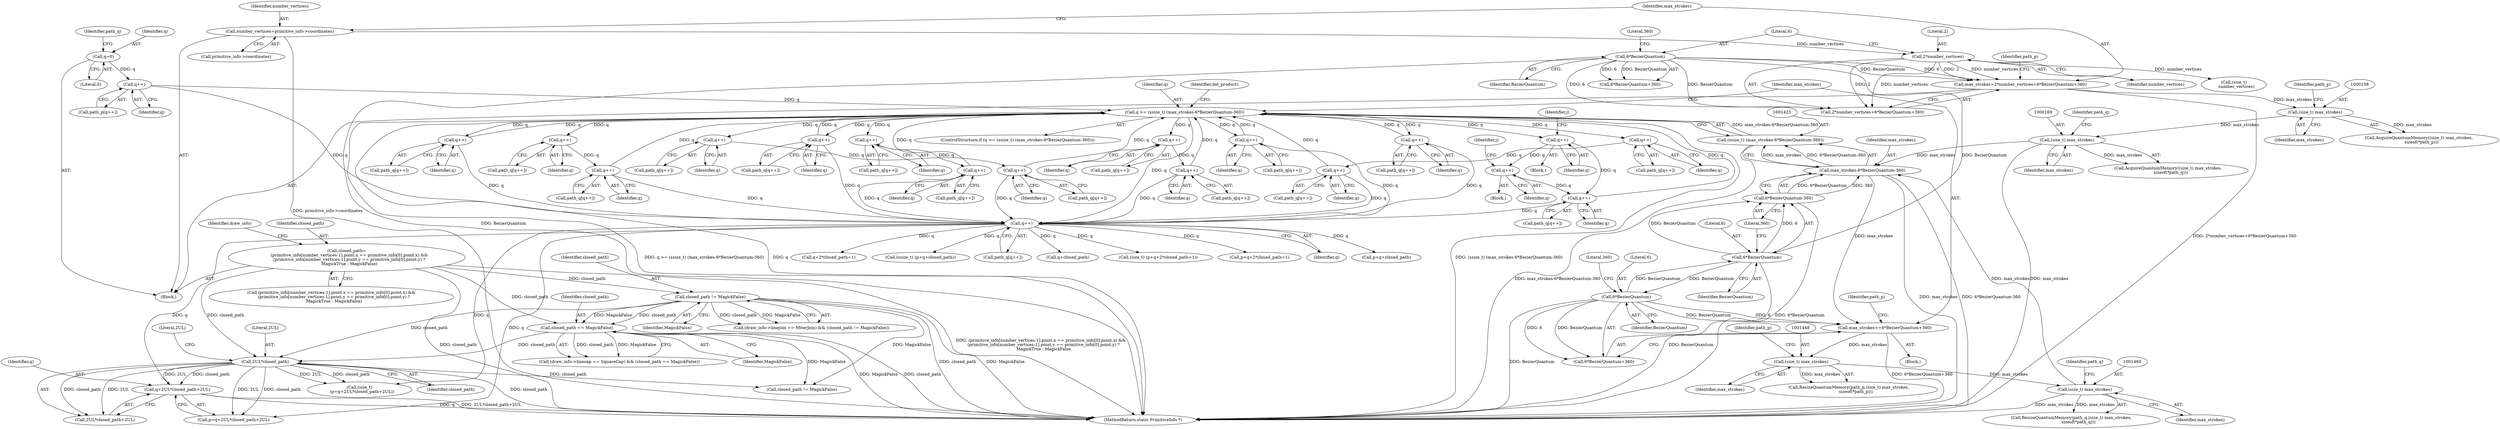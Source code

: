 digraph "1_ImageMagick_726812fa2fa7ce16bcf58f6e115f65427a1c0950_5@API" {
"1002574" [label="(Call,q+2UL*closed_path+2UL)"];
"1002560" [label="(Call,q++)"];
"1002105" [label="(Call,q++)"];
"1002097" [label="(Call,q++)"];
"1001422" [label="(Call,q >= (ssize_t) (max_strokes-6*BezierQuantum-360))"];
"1002170" [label="(Call,q++)"];
"1002196" [label="(Call,q++)"];
"1002188" [label="(Call,q++)"];
"1001697" [label="(Call,q++)"];
"1001689" [label="(Call,q++)"];
"1001999" [label="(Call,q++)"];
"1001915" [label="(Call,q++)"];
"1001994" [label="(Call,q++)"];
"1002276" [label="(Call,q++)"];
"1002294" [label="(Call,q++)"];
"1002286" [label="(Call,q++)"];
"1001527" [label="(Call,q++)"];
"1001519" [label="(Call,q++)"];
"1000806" [label="(Call,q++)"];
"1000792" [label="(Call,q=0)"];
"1001671" [label="(Call,q++)"];
"1002087" [label="(Call,q++)"];
"1001424" [label="(Call,(ssize_t) (max_strokes-6*BezierQuantum-360))"];
"1001426" [label="(Call,max_strokes-6*BezierQuantum-360)"];
"1001459" [label="(Call,(size_t) max_strokes)"];
"1001447" [label="(Call,(size_t) max_strokes)"];
"1001434" [label="(Call,max_strokes+=6*BezierQuantum+360)"];
"1001437" [label="(Call,6*BezierQuantum)"];
"1001429" [label="(Call,6*BezierQuantum)"];
"1000148" [label="(Call,6*BezierQuantum)"];
"1000168" [label="(Call,(size_t) max_strokes)"];
"1000157" [label="(Call,(size_t) max_strokes)"];
"1000141" [label="(Call,max_strokes=2*number_vertices+6*BezierQuantum+360)"];
"1000144" [label="(Call,2*number_vertices)"];
"1000136" [label="(Call,number_vertices=primitive_info->coordinates)"];
"1001428" [label="(Call,6*BezierQuantum-360)"];
"1002577" [label="(Call,2UL*closed_path)"];
"1000274" [label="(Call,closed_path != MagickFalse)"];
"1000221" [label="(Call,closed_path=\n    (primitive_info[number_vertices-1].point.x == primitive_info[0].point.x) &&\n    (primitive_info[number_vertices-1].point.y == primitive_info[0].point.y) ?\n    MagickTrue : MagickFalse)"];
"1000440" [label="(Call,closed_path == MagickFalse)"];
"1001431" [label="(Identifier,BezierQuantum)"];
"1001429" [label="(Call,6*BezierQuantum)"];
"1001452" [label="(Identifier,path_p)"];
"1001697" [label="(Call,q++)"];
"1001437" [label="(Call,6*BezierQuantum)"];
"1000146" [label="(Identifier,number_vertices)"];
"1000138" [label="(Call,primitive_info->coordinates)"];
"1000434" [label="(Call,(draw_info->linecap == SquareCap) && (closed_path == MagickFalse))"];
"1000792" [label="(Call,q=0)"];
"1000794" [label="(Literal,0)"];
"1000173" [label="(Identifier,path_q)"];
"1001994" [label="(Call,q++)"];
"1002295" [label="(Identifier,q)"];
"1001435" [label="(Identifier,max_strokes)"];
"1001464" [label="(Identifier,path_q)"];
"1002560" [label="(Call,q++)"];
"1002743" [label="(Call,p+q+2*closed_path+1)"];
"1000806" [label="(Call,q++)"];
"1000807" [label="(Identifier,q)"];
"1001997" [label="(Call,path_q[q++])"];
"1000797" [label="(Identifier,path_q)"];
"1000143" [label="(Call,2*number_vertices+6*BezierQuantum+360)"];
"1001428" [label="(Call,6*BezierQuantum-360)"];
"1001442" [label="(Identifier,path_p)"];
"1001447" [label="(Call,(size_t) max_strokes)"];
"1002095" [label="(Call,path_q[q++])"];
"1000151" [label="(Literal,360)"];
"1001424" [label="(Call,(ssize_t) (max_strokes-6*BezierQuantum-360))"];
"1001430" [label="(Literal,6)"];
"1002276" [label="(Call,q++)"];
"1002572" [label="(Call,p+q+2UL*closed_path+2UL)"];
"1001695" [label="(Call,path_q[q++])"];
"1001525" [label="(Call,path_q[q++])"];
"1002188" [label="(Call,q++)"];
"1002620" [label="(Call,closed_path != MagickFalse)"];
"1002000" [label="(Identifier,q)"];
"1000274" [label="(Call,closed_path != MagickFalse)"];
"1002561" [label="(Identifier,q)"];
"1001427" [label="(Identifier,max_strokes)"];
"1001671" [label="(Call,q++)"];
"1001687" [label="(Call,path_q[q++])"];
"1001995" [label="(Identifier,q)"];
"1000167" [label="(Call,AcquireQuantumMemory((size_t) max_strokes,\n    sizeof(*path_q)))"];
"1000136" [label="(Call,number_vertices=primitive_info->coordinates)"];
"1002189" [label="(Identifier,q)"];
"1002579" [label="(Identifier,closed_path)"];
"1001915" [label="(Call,q++)"];
"1001457" [label="(Call,ResizeQuantumMemory(path_q,(size_t) max_strokes,\n           sizeof(*path_q)))"];
"1001927" [label="(Identifier,j)"];
"1002087" [label="(Call,q++)"];
"1002772" [label="(MethodReturn,static PrimitiveInfo *)"];
"1001528" [label="(Identifier,q)"];
"1002649" [label="(Call,p+q+closed_path)"];
"1000440" [label="(Call,closed_path == MagickFalse)"];
"1000180" [label="(Call,(size_t)\n    number_vertices)"];
"1001517" [label="(Call,path_q[q++])"];
"1000142" [label="(Identifier,max_strokes)"];
"1000153" [label="(Identifier,path_p)"];
"1001423" [label="(Identifier,q)"];
"1001449" [label="(Identifier,max_strokes)"];
"1001720" [label="(Block,)"];
"1002287" [label="(Identifier,q)"];
"1000147" [label="(Call,6*BezierQuantum+360)"];
"1000141" [label="(Call,max_strokes=2*number_vertices+6*BezierQuantum+360)"];
"1002088" [label="(Identifier,q)"];
"1001669" [label="(Call,path_q[q++])"];
"1000148" [label="(Call,6*BezierQuantum)"];
"1001440" [label="(Literal,360)"];
"1000223" [label="(Call,(primitive_info[number_vertices-1].point.x == primitive_info[0].point.x) &&\n    (primitive_info[number_vertices-1].point.y == primitive_info[0].point.y) ?\n    MagickTrue : MagickFalse)"];
"1000170" [label="(Identifier,max_strokes)"];
"1002097" [label="(Call,q++)"];
"1000150" [label="(Identifier,BezierQuantum)"];
"1001672" [label="(Identifier,q)"];
"1000276" [label="(Identifier,MagickFalse)"];
"1001999" [label="(Call,q++)"];
"1002085" [label="(Call,path_q[q++])"];
"1002570" [label="(Call,(size_t)\n    (p+q+2UL*closed_path+2UL))"];
"1001698" [label="(Identifier,q)"];
"1001459" [label="(Call,(size_t) max_strokes)"];
"1002745" [label="(Call,q+2*closed_path+1)"];
"1000804" [label="(Call,path_p[q++])"];
"1001438" [label="(Literal,6)"];
"1002578" [label="(Literal,2UL)"];
"1001432" [label="(Literal,360)"];
"1002580" [label="(Literal,2UL)"];
"1001527" [label="(Call,q++)"];
"1001445" [label="(Call,ResizeQuantumMemory(path_p,(size_t) max_strokes,\n           sizeof(*path_p)))"];
"1001461" [label="(Identifier,max_strokes)"];
"1000156" [label="(Call,AcquireQuantumMemory((size_t) max_strokes,\n    sizeof(*path_p)))"];
"1002647" [label="(Call,(ssize_t) (p+q+closed_path))"];
"1001421" [label="(ControlStructure,if (q >= (ssize_t) (max_strokes-6*BezierQuantum-360)))"];
"1001489" [label="(Identifier,dot_product)"];
"1002168" [label="(Call,path_q[q++])"];
"1002577" [label="(Call,2UL*closed_path)"];
"1000221" [label="(Call,closed_path=\n    (primitive_info[number_vertices-1].point.x == primitive_info[0].point.x) &&\n    (primitive_info[number_vertices-1].point.y == primitive_info[0].point.y) ?\n    MagickTrue : MagickFalse)"];
"1002194" [label="(Call,path_q[q++])"];
"1002284" [label="(Call,path_q[q++])"];
"1002558" [label="(Call,path_q[q++])"];
"1002651" [label="(Call,q+closed_path)"];
"1002196" [label="(Call,q++)"];
"1001433" [label="(Block,)"];
"1000162" [label="(Identifier,path_p)"];
"1001426" [label="(Call,max_strokes-6*BezierQuantum-360)"];
"1001916" [label="(Identifier,q)"];
"1001689" [label="(Call,q++)"];
"1002170" [label="(Call,q++)"];
"1001919" [label="(Identifier,j)"];
"1001434" [label="(Call,max_strokes+=6*BezierQuantum+360)"];
"1000275" [label="(Identifier,closed_path)"];
"1002294" [label="(Call,q++)"];
"1001422" [label="(Call,q >= (ssize_t) (max_strokes-6*BezierQuantum-360))"];
"1002286" [label="(Call,q++)"];
"1001439" [label="(Identifier,BezierQuantum)"];
"1002106" [label="(Identifier,q)"];
"1002741" [label="(Call,(size_t) (p+q+2*closed_path+1))"];
"1001520" [label="(Identifier,q)"];
"1000442" [label="(Identifier,MagickFalse)"];
"1002274" [label="(Call,path_q[q++])"];
"1001436" [label="(Call,6*BezierQuantum+360)"];
"1001519" [label="(Call,q++)"];
"1002292" [label="(Call,path_q[q++])"];
"1000144" [label="(Call,2*number_vertices)"];
"1000137" [label="(Identifier,number_vertices)"];
"1000793" [label="(Identifier,q)"];
"1001690" [label="(Identifier,q)"];
"1002575" [label="(Identifier,q)"];
"1002186" [label="(Call,path_q[q++])"];
"1002105" [label="(Call,q++)"];
"1002574" [label="(Call,q+2UL*closed_path+2UL)"];
"1000222" [label="(Identifier,closed_path)"];
"1002277" [label="(Identifier,q)"];
"1000157" [label="(Call,(size_t) max_strokes)"];
"1000159" [label="(Identifier,max_strokes)"];
"1002171" [label="(Identifier,q)"];
"1002576" [label="(Call,2UL*closed_path+2UL)"];
"1002197" [label="(Identifier,q)"];
"1000149" [label="(Literal,6)"];
"1000168" [label="(Call,(size_t) max_strokes)"];
"1000268" [label="(Call,(draw_info->linejoin == MiterJoin) && (closed_path != MagickFalse))"];
"1000441" [label="(Identifier,closed_path)"];
"1001928" [label="(Block,)"];
"1000265" [label="(Identifier,draw_info)"];
"1002103" [label="(Call,path_q[q++])"];
"1002098" [label="(Identifier,q)"];
"1000145" [label="(Literal,2)"];
"1000108" [label="(Block,)"];
"1002574" -> "1002572"  [label="AST: "];
"1002574" -> "1002576"  [label="CFG: "];
"1002575" -> "1002574"  [label="AST: "];
"1002576" -> "1002574"  [label="AST: "];
"1002572" -> "1002574"  [label="CFG: "];
"1002574" -> "1002772"  [label="DDG: q"];
"1002574" -> "1002772"  [label="DDG: 2UL*closed_path+2UL"];
"1002560" -> "1002574"  [label="DDG: q"];
"1002577" -> "1002574"  [label="DDG: 2UL"];
"1002577" -> "1002574"  [label="DDG: closed_path"];
"1002560" -> "1002558"  [label="AST: "];
"1002560" -> "1002561"  [label="CFG: "];
"1002561" -> "1002560"  [label="AST: "];
"1002558" -> "1002560"  [label="CFG: "];
"1002105" -> "1002560"  [label="DDG: q"];
"1002170" -> "1002560"  [label="DDG: q"];
"1002196" -> "1002560"  [label="DDG: q"];
"1001697" -> "1002560"  [label="DDG: q"];
"1001422" -> "1002560"  [label="DDG: q"];
"1001999" -> "1002560"  [label="DDG: q"];
"1002276" -> "1002560"  [label="DDG: q"];
"1002294" -> "1002560"  [label="DDG: q"];
"1001527" -> "1002560"  [label="DDG: q"];
"1000806" -> "1002560"  [label="DDG: q"];
"1001671" -> "1002560"  [label="DDG: q"];
"1002087" -> "1002560"  [label="DDG: q"];
"1002560" -> "1002570"  [label="DDG: q"];
"1002560" -> "1002572"  [label="DDG: q"];
"1002560" -> "1002647"  [label="DDG: q"];
"1002560" -> "1002649"  [label="DDG: q"];
"1002560" -> "1002651"  [label="DDG: q"];
"1002560" -> "1002741"  [label="DDG: q"];
"1002560" -> "1002743"  [label="DDG: q"];
"1002560" -> "1002745"  [label="DDG: q"];
"1002105" -> "1002103"  [label="AST: "];
"1002105" -> "1002106"  [label="CFG: "];
"1002106" -> "1002105"  [label="AST: "];
"1002103" -> "1002105"  [label="CFG: "];
"1002105" -> "1001422"  [label="DDG: q"];
"1002097" -> "1002105"  [label="DDG: q"];
"1002097" -> "1002095"  [label="AST: "];
"1002097" -> "1002098"  [label="CFG: "];
"1002098" -> "1002097"  [label="AST: "];
"1002095" -> "1002097"  [label="CFG: "];
"1001422" -> "1002097"  [label="DDG: q"];
"1001422" -> "1001421"  [label="AST: "];
"1001422" -> "1001424"  [label="CFG: "];
"1001423" -> "1001422"  [label="AST: "];
"1001424" -> "1001422"  [label="AST: "];
"1001435" -> "1001422"  [label="CFG: "];
"1001489" -> "1001422"  [label="CFG: "];
"1001422" -> "1002772"  [label="DDG: q >= (ssize_t) (max_strokes-6*BezierQuantum-360)"];
"1001422" -> "1002772"  [label="DDG: q"];
"1001422" -> "1002772"  [label="DDG: (ssize_t) (max_strokes-6*BezierQuantum-360)"];
"1002170" -> "1001422"  [label="DDG: q"];
"1002196" -> "1001422"  [label="DDG: q"];
"1001697" -> "1001422"  [label="DDG: q"];
"1001999" -> "1001422"  [label="DDG: q"];
"1002276" -> "1001422"  [label="DDG: q"];
"1002294" -> "1001422"  [label="DDG: q"];
"1001527" -> "1001422"  [label="DDG: q"];
"1000806" -> "1001422"  [label="DDG: q"];
"1001671" -> "1001422"  [label="DDG: q"];
"1002087" -> "1001422"  [label="DDG: q"];
"1001424" -> "1001422"  [label="DDG: max_strokes-6*BezierQuantum-360"];
"1001422" -> "1001519"  [label="DDG: q"];
"1001422" -> "1001671"  [label="DDG: q"];
"1001422" -> "1001689"  [label="DDG: q"];
"1001422" -> "1001915"  [label="DDG: q"];
"1001422" -> "1002087"  [label="DDG: q"];
"1001422" -> "1002170"  [label="DDG: q"];
"1001422" -> "1002188"  [label="DDG: q"];
"1001422" -> "1002276"  [label="DDG: q"];
"1001422" -> "1002286"  [label="DDG: q"];
"1002170" -> "1002168"  [label="AST: "];
"1002170" -> "1002171"  [label="CFG: "];
"1002171" -> "1002170"  [label="AST: "];
"1002168" -> "1002170"  [label="CFG: "];
"1002196" -> "1002194"  [label="AST: "];
"1002196" -> "1002197"  [label="CFG: "];
"1002197" -> "1002196"  [label="AST: "];
"1002194" -> "1002196"  [label="CFG: "];
"1002188" -> "1002196"  [label="DDG: q"];
"1002188" -> "1002186"  [label="AST: "];
"1002188" -> "1002189"  [label="CFG: "];
"1002189" -> "1002188"  [label="AST: "];
"1002186" -> "1002188"  [label="CFG: "];
"1001697" -> "1001695"  [label="AST: "];
"1001697" -> "1001698"  [label="CFG: "];
"1001698" -> "1001697"  [label="AST: "];
"1001695" -> "1001697"  [label="CFG: "];
"1001689" -> "1001697"  [label="DDG: q"];
"1001689" -> "1001687"  [label="AST: "];
"1001689" -> "1001690"  [label="CFG: "];
"1001690" -> "1001689"  [label="AST: "];
"1001687" -> "1001689"  [label="CFG: "];
"1001999" -> "1001997"  [label="AST: "];
"1001999" -> "1002000"  [label="CFG: "];
"1002000" -> "1001999"  [label="AST: "];
"1001997" -> "1001999"  [label="CFG: "];
"1001915" -> "1001999"  [label="DDG: q"];
"1001994" -> "1001999"  [label="DDG: q"];
"1001915" -> "1001720"  [label="AST: "];
"1001915" -> "1001916"  [label="CFG: "];
"1001916" -> "1001915"  [label="AST: "];
"1001919" -> "1001915"  [label="CFG: "];
"1001915" -> "1001994"  [label="DDG: q"];
"1001994" -> "1001928"  [label="AST: "];
"1001994" -> "1001995"  [label="CFG: "];
"1001995" -> "1001994"  [label="AST: "];
"1001927" -> "1001994"  [label="CFG: "];
"1002276" -> "1002274"  [label="AST: "];
"1002276" -> "1002277"  [label="CFG: "];
"1002277" -> "1002276"  [label="AST: "];
"1002274" -> "1002276"  [label="CFG: "];
"1002294" -> "1002292"  [label="AST: "];
"1002294" -> "1002295"  [label="CFG: "];
"1002295" -> "1002294"  [label="AST: "];
"1002292" -> "1002294"  [label="CFG: "];
"1002286" -> "1002294"  [label="DDG: q"];
"1002286" -> "1002284"  [label="AST: "];
"1002286" -> "1002287"  [label="CFG: "];
"1002287" -> "1002286"  [label="AST: "];
"1002284" -> "1002286"  [label="CFG: "];
"1001527" -> "1001525"  [label="AST: "];
"1001527" -> "1001528"  [label="CFG: "];
"1001528" -> "1001527"  [label="AST: "];
"1001525" -> "1001527"  [label="CFG: "];
"1001519" -> "1001527"  [label="DDG: q"];
"1001519" -> "1001517"  [label="AST: "];
"1001519" -> "1001520"  [label="CFG: "];
"1001520" -> "1001519"  [label="AST: "];
"1001517" -> "1001519"  [label="CFG: "];
"1000806" -> "1000804"  [label="AST: "];
"1000806" -> "1000807"  [label="CFG: "];
"1000807" -> "1000806"  [label="AST: "];
"1000804" -> "1000806"  [label="CFG: "];
"1000792" -> "1000806"  [label="DDG: q"];
"1000792" -> "1000108"  [label="AST: "];
"1000792" -> "1000794"  [label="CFG: "];
"1000793" -> "1000792"  [label="AST: "];
"1000794" -> "1000792"  [label="AST: "];
"1000797" -> "1000792"  [label="CFG: "];
"1001671" -> "1001669"  [label="AST: "];
"1001671" -> "1001672"  [label="CFG: "];
"1001672" -> "1001671"  [label="AST: "];
"1001669" -> "1001671"  [label="CFG: "];
"1002087" -> "1002085"  [label="AST: "];
"1002087" -> "1002088"  [label="CFG: "];
"1002088" -> "1002087"  [label="AST: "];
"1002085" -> "1002087"  [label="CFG: "];
"1001424" -> "1001426"  [label="CFG: "];
"1001425" -> "1001424"  [label="AST: "];
"1001426" -> "1001424"  [label="AST: "];
"1001424" -> "1002772"  [label="DDG: max_strokes-6*BezierQuantum-360"];
"1001426" -> "1001424"  [label="DDG: max_strokes"];
"1001426" -> "1001424"  [label="DDG: 6*BezierQuantum-360"];
"1001426" -> "1001428"  [label="CFG: "];
"1001427" -> "1001426"  [label="AST: "];
"1001428" -> "1001426"  [label="AST: "];
"1001426" -> "1002772"  [label="DDG: max_strokes"];
"1001426" -> "1002772"  [label="DDG: 6*BezierQuantum-360"];
"1001459" -> "1001426"  [label="DDG: max_strokes"];
"1000168" -> "1001426"  [label="DDG: max_strokes"];
"1001428" -> "1001426"  [label="DDG: 6*BezierQuantum"];
"1001428" -> "1001426"  [label="DDG: 360"];
"1001426" -> "1001434"  [label="DDG: max_strokes"];
"1001459" -> "1001457"  [label="AST: "];
"1001459" -> "1001461"  [label="CFG: "];
"1001460" -> "1001459"  [label="AST: "];
"1001461" -> "1001459"  [label="AST: "];
"1001464" -> "1001459"  [label="CFG: "];
"1001459" -> "1002772"  [label="DDG: max_strokes"];
"1001459" -> "1001457"  [label="DDG: max_strokes"];
"1001447" -> "1001459"  [label="DDG: max_strokes"];
"1001447" -> "1001445"  [label="AST: "];
"1001447" -> "1001449"  [label="CFG: "];
"1001448" -> "1001447"  [label="AST: "];
"1001449" -> "1001447"  [label="AST: "];
"1001452" -> "1001447"  [label="CFG: "];
"1001447" -> "1001445"  [label="DDG: max_strokes"];
"1001434" -> "1001447"  [label="DDG: max_strokes"];
"1001434" -> "1001433"  [label="AST: "];
"1001434" -> "1001436"  [label="CFG: "];
"1001435" -> "1001434"  [label="AST: "];
"1001436" -> "1001434"  [label="AST: "];
"1001442" -> "1001434"  [label="CFG: "];
"1001434" -> "1002772"  [label="DDG: 6*BezierQuantum+360"];
"1001437" -> "1001434"  [label="DDG: 6"];
"1001437" -> "1001434"  [label="DDG: BezierQuantum"];
"1001437" -> "1001436"  [label="AST: "];
"1001437" -> "1001439"  [label="CFG: "];
"1001438" -> "1001437"  [label="AST: "];
"1001439" -> "1001437"  [label="AST: "];
"1001440" -> "1001437"  [label="CFG: "];
"1001437" -> "1002772"  [label="DDG: BezierQuantum"];
"1001437" -> "1001429"  [label="DDG: BezierQuantum"];
"1001437" -> "1001436"  [label="DDG: 6"];
"1001437" -> "1001436"  [label="DDG: BezierQuantum"];
"1001429" -> "1001437"  [label="DDG: BezierQuantum"];
"1001429" -> "1001428"  [label="AST: "];
"1001429" -> "1001431"  [label="CFG: "];
"1001430" -> "1001429"  [label="AST: "];
"1001431" -> "1001429"  [label="AST: "];
"1001432" -> "1001429"  [label="CFG: "];
"1001429" -> "1002772"  [label="DDG: BezierQuantum"];
"1001429" -> "1001428"  [label="DDG: 6"];
"1001429" -> "1001428"  [label="DDG: BezierQuantum"];
"1000148" -> "1001429"  [label="DDG: BezierQuantum"];
"1000148" -> "1000147"  [label="AST: "];
"1000148" -> "1000150"  [label="CFG: "];
"1000149" -> "1000148"  [label="AST: "];
"1000150" -> "1000148"  [label="AST: "];
"1000151" -> "1000148"  [label="CFG: "];
"1000148" -> "1002772"  [label="DDG: BezierQuantum"];
"1000148" -> "1000141"  [label="DDG: 6"];
"1000148" -> "1000141"  [label="DDG: BezierQuantum"];
"1000148" -> "1000143"  [label="DDG: 6"];
"1000148" -> "1000143"  [label="DDG: BezierQuantum"];
"1000148" -> "1000147"  [label="DDG: 6"];
"1000148" -> "1000147"  [label="DDG: BezierQuantum"];
"1000168" -> "1000167"  [label="AST: "];
"1000168" -> "1000170"  [label="CFG: "];
"1000169" -> "1000168"  [label="AST: "];
"1000170" -> "1000168"  [label="AST: "];
"1000173" -> "1000168"  [label="CFG: "];
"1000168" -> "1002772"  [label="DDG: max_strokes"];
"1000168" -> "1000167"  [label="DDG: max_strokes"];
"1000157" -> "1000168"  [label="DDG: max_strokes"];
"1000157" -> "1000156"  [label="AST: "];
"1000157" -> "1000159"  [label="CFG: "];
"1000158" -> "1000157"  [label="AST: "];
"1000159" -> "1000157"  [label="AST: "];
"1000162" -> "1000157"  [label="CFG: "];
"1000157" -> "1000156"  [label="DDG: max_strokes"];
"1000141" -> "1000157"  [label="DDG: max_strokes"];
"1000141" -> "1000108"  [label="AST: "];
"1000141" -> "1000143"  [label="CFG: "];
"1000142" -> "1000141"  [label="AST: "];
"1000143" -> "1000141"  [label="AST: "];
"1000153" -> "1000141"  [label="CFG: "];
"1000141" -> "1002772"  [label="DDG: 2*number_vertices+6*BezierQuantum+360"];
"1000144" -> "1000141"  [label="DDG: 2"];
"1000144" -> "1000141"  [label="DDG: number_vertices"];
"1000144" -> "1000143"  [label="AST: "];
"1000144" -> "1000146"  [label="CFG: "];
"1000145" -> "1000144"  [label="AST: "];
"1000146" -> "1000144"  [label="AST: "];
"1000149" -> "1000144"  [label="CFG: "];
"1000144" -> "1000143"  [label="DDG: 2"];
"1000144" -> "1000143"  [label="DDG: number_vertices"];
"1000136" -> "1000144"  [label="DDG: number_vertices"];
"1000144" -> "1000180"  [label="DDG: number_vertices"];
"1000136" -> "1000108"  [label="AST: "];
"1000136" -> "1000138"  [label="CFG: "];
"1000137" -> "1000136"  [label="AST: "];
"1000138" -> "1000136"  [label="AST: "];
"1000142" -> "1000136"  [label="CFG: "];
"1000136" -> "1002772"  [label="DDG: primitive_info->coordinates"];
"1001428" -> "1001432"  [label="CFG: "];
"1001432" -> "1001428"  [label="AST: "];
"1001428" -> "1002772"  [label="DDG: 6*BezierQuantum"];
"1002577" -> "1002576"  [label="AST: "];
"1002577" -> "1002579"  [label="CFG: "];
"1002578" -> "1002577"  [label="AST: "];
"1002579" -> "1002577"  [label="AST: "];
"1002580" -> "1002577"  [label="CFG: "];
"1002577" -> "1002772"  [label="DDG: closed_path"];
"1002577" -> "1002570"  [label="DDG: 2UL"];
"1002577" -> "1002570"  [label="DDG: closed_path"];
"1002577" -> "1002572"  [label="DDG: 2UL"];
"1002577" -> "1002572"  [label="DDG: closed_path"];
"1002577" -> "1002576"  [label="DDG: 2UL"];
"1002577" -> "1002576"  [label="DDG: closed_path"];
"1000274" -> "1002577"  [label="DDG: closed_path"];
"1000221" -> "1002577"  [label="DDG: closed_path"];
"1000440" -> "1002577"  [label="DDG: closed_path"];
"1002577" -> "1002620"  [label="DDG: closed_path"];
"1000274" -> "1000268"  [label="AST: "];
"1000274" -> "1000276"  [label="CFG: "];
"1000275" -> "1000274"  [label="AST: "];
"1000276" -> "1000274"  [label="AST: "];
"1000268" -> "1000274"  [label="CFG: "];
"1000274" -> "1002772"  [label="DDG: closed_path"];
"1000274" -> "1002772"  [label="DDG: MagickFalse"];
"1000274" -> "1000268"  [label="DDG: closed_path"];
"1000274" -> "1000268"  [label="DDG: MagickFalse"];
"1000221" -> "1000274"  [label="DDG: closed_path"];
"1000274" -> "1000440"  [label="DDG: closed_path"];
"1000274" -> "1000440"  [label="DDG: MagickFalse"];
"1000274" -> "1002620"  [label="DDG: MagickFalse"];
"1000221" -> "1000108"  [label="AST: "];
"1000221" -> "1000223"  [label="CFG: "];
"1000222" -> "1000221"  [label="AST: "];
"1000223" -> "1000221"  [label="AST: "];
"1000265" -> "1000221"  [label="CFG: "];
"1000221" -> "1002772"  [label="DDG: (primitive_info[number_vertices-1].point.x == primitive_info[0].point.x) &&\n    (primitive_info[number_vertices-1].point.y == primitive_info[0].point.y) ?\n    MagickTrue : MagickFalse"];
"1000221" -> "1002772"  [label="DDG: closed_path"];
"1000221" -> "1000440"  [label="DDG: closed_path"];
"1000440" -> "1000434"  [label="AST: "];
"1000440" -> "1000442"  [label="CFG: "];
"1000441" -> "1000440"  [label="AST: "];
"1000442" -> "1000440"  [label="AST: "];
"1000434" -> "1000440"  [label="CFG: "];
"1000440" -> "1002772"  [label="DDG: MagickFalse"];
"1000440" -> "1002772"  [label="DDG: closed_path"];
"1000440" -> "1000434"  [label="DDG: closed_path"];
"1000440" -> "1000434"  [label="DDG: MagickFalse"];
"1000440" -> "1002620"  [label="DDG: MagickFalse"];
}
